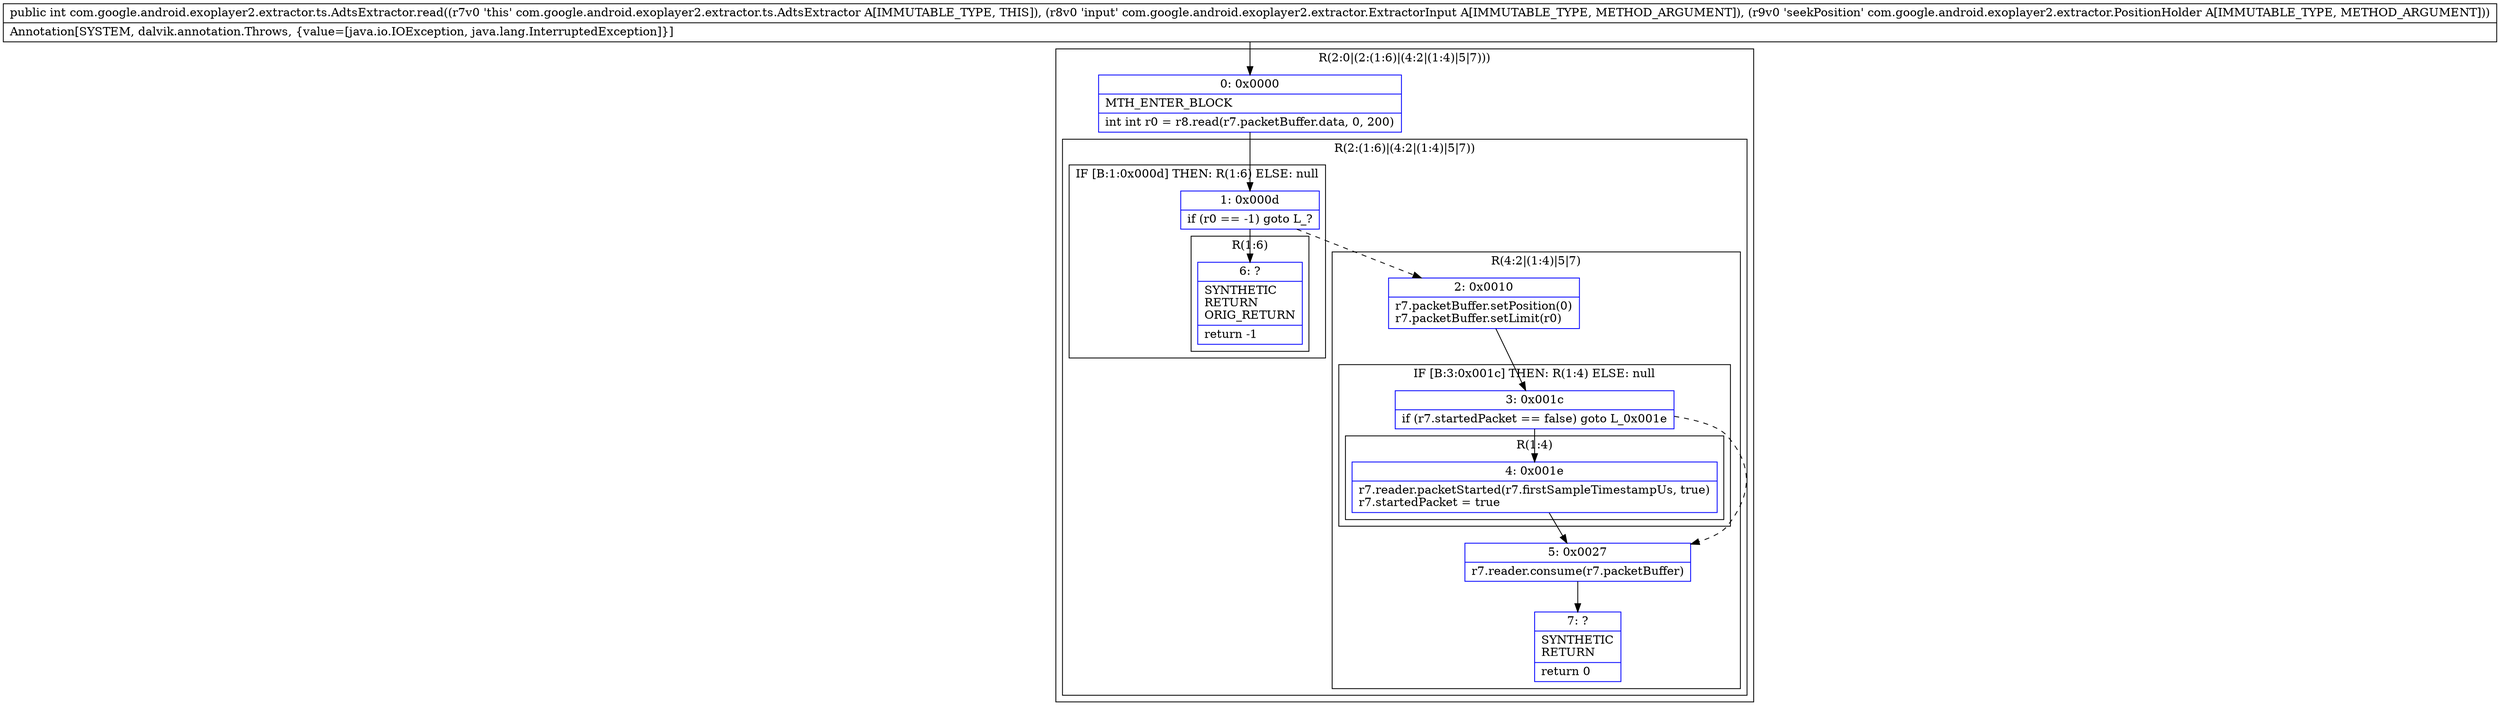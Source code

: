 digraph "CFG forcom.google.android.exoplayer2.extractor.ts.AdtsExtractor.read(Lcom\/google\/android\/exoplayer2\/extractor\/ExtractorInput;Lcom\/google\/android\/exoplayer2\/extractor\/PositionHolder;)I" {
subgraph cluster_Region_2015493206 {
label = "R(2:0|(2:(1:6)|(4:2|(1:4)|5|7)))";
node [shape=record,color=blue];
Node_0 [shape=record,label="{0\:\ 0x0000|MTH_ENTER_BLOCK\l|int int r0 = r8.read(r7.packetBuffer.data, 0, 200)\l}"];
subgraph cluster_Region_1471578866 {
label = "R(2:(1:6)|(4:2|(1:4)|5|7))";
node [shape=record,color=blue];
subgraph cluster_IfRegion_1844471080 {
label = "IF [B:1:0x000d] THEN: R(1:6) ELSE: null";
node [shape=record,color=blue];
Node_1 [shape=record,label="{1\:\ 0x000d|if (r0 == \-1) goto L_?\l}"];
subgraph cluster_Region_597551554 {
label = "R(1:6)";
node [shape=record,color=blue];
Node_6 [shape=record,label="{6\:\ ?|SYNTHETIC\lRETURN\lORIG_RETURN\l|return \-1\l}"];
}
}
subgraph cluster_Region_987666395 {
label = "R(4:2|(1:4)|5|7)";
node [shape=record,color=blue];
Node_2 [shape=record,label="{2\:\ 0x0010|r7.packetBuffer.setPosition(0)\lr7.packetBuffer.setLimit(r0)\l}"];
subgraph cluster_IfRegion_181063048 {
label = "IF [B:3:0x001c] THEN: R(1:4) ELSE: null";
node [shape=record,color=blue];
Node_3 [shape=record,label="{3\:\ 0x001c|if (r7.startedPacket == false) goto L_0x001e\l}"];
subgraph cluster_Region_839805648 {
label = "R(1:4)";
node [shape=record,color=blue];
Node_4 [shape=record,label="{4\:\ 0x001e|r7.reader.packetStarted(r7.firstSampleTimestampUs, true)\lr7.startedPacket = true\l}"];
}
}
Node_5 [shape=record,label="{5\:\ 0x0027|r7.reader.consume(r7.packetBuffer)\l}"];
Node_7 [shape=record,label="{7\:\ ?|SYNTHETIC\lRETURN\l|return 0\l}"];
}
}
}
MethodNode[shape=record,label="{public int com.google.android.exoplayer2.extractor.ts.AdtsExtractor.read((r7v0 'this' com.google.android.exoplayer2.extractor.ts.AdtsExtractor A[IMMUTABLE_TYPE, THIS]), (r8v0 'input' com.google.android.exoplayer2.extractor.ExtractorInput A[IMMUTABLE_TYPE, METHOD_ARGUMENT]), (r9v0 'seekPosition' com.google.android.exoplayer2.extractor.PositionHolder A[IMMUTABLE_TYPE, METHOD_ARGUMENT]))  | Annotation[SYSTEM, dalvik.annotation.Throws, \{value=[java.io.IOException, java.lang.InterruptedException]\}]\l}"];
MethodNode -> Node_0;
Node_0 -> Node_1;
Node_1 -> Node_2[style=dashed];
Node_1 -> Node_6;
Node_2 -> Node_3;
Node_3 -> Node_4;
Node_3 -> Node_5[style=dashed];
Node_4 -> Node_5;
Node_5 -> Node_7;
}

